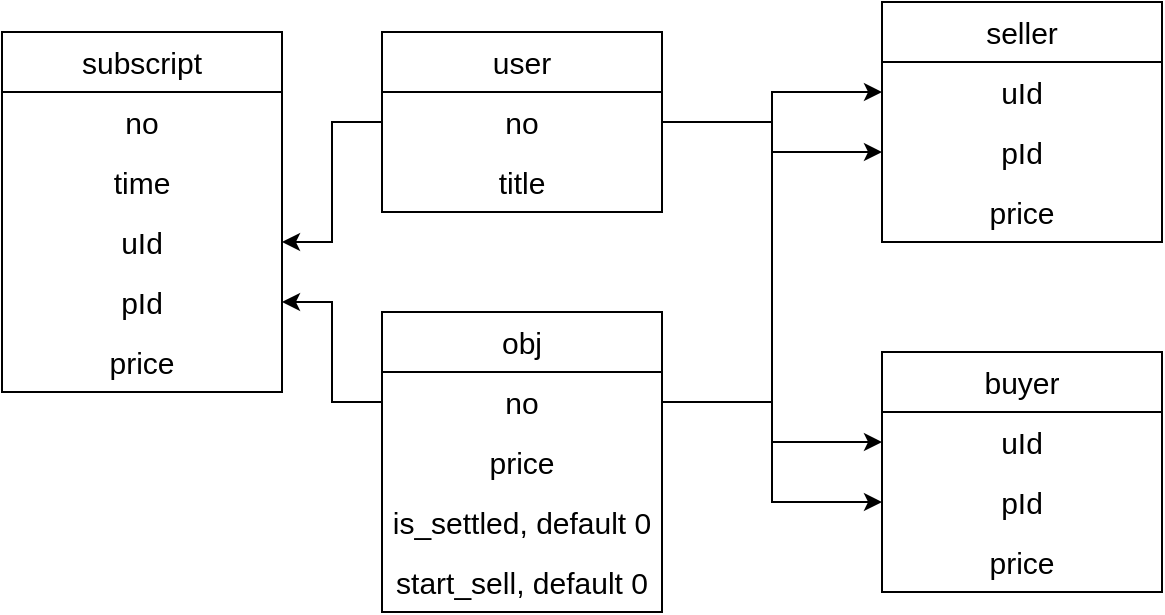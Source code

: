 <mxfile version="20.5.3" type="github">
  <diagram id="maNaMJlTrSF79xtzFfqu" name="第 1 页">
    <mxGraphModel dx="1038" dy="579" grid="1" gridSize="10" guides="1" tooltips="1" connect="1" arrows="1" fold="1" page="1" pageScale="1" pageWidth="827" pageHeight="1169" math="0" shadow="0">
      <root>
        <mxCell id="0" />
        <mxCell id="1" parent="0" />
        <mxCell id="JW94FMyJeER6QPcbI5wh-1" value="user" style="swimlane;fontStyle=0;childLayout=stackLayout;horizontal=1;startSize=30;horizontalStack=0;resizeParent=1;resizeParentMax=0;resizeLast=0;collapsible=1;marginBottom=0;whiteSpace=wrap;html=1;align=center;fontSize=15;" vertex="1" parent="1">
          <mxGeometry x="230" y="95" width="140" height="90" as="geometry" />
        </mxCell>
        <mxCell id="JW94FMyJeER6QPcbI5wh-2" value="no" style="text;strokeColor=none;fillColor=none;align=center;verticalAlign=middle;spacingLeft=4;spacingRight=4;overflow=hidden;points=[[0,0.5],[1,0.5]];portConstraint=eastwest;rotatable=0;whiteSpace=wrap;html=1;fontSize=15;" vertex="1" parent="JW94FMyJeER6QPcbI5wh-1">
          <mxGeometry y="30" width="140" height="30" as="geometry" />
        </mxCell>
        <mxCell id="JW94FMyJeER6QPcbI5wh-3" value="title" style="text;strokeColor=none;fillColor=none;align=center;verticalAlign=middle;spacingLeft=4;spacingRight=4;overflow=hidden;points=[[0,0.5],[1,0.5]];portConstraint=eastwest;rotatable=0;whiteSpace=wrap;html=1;fontSize=15;" vertex="1" parent="JW94FMyJeER6QPcbI5wh-1">
          <mxGeometry y="60" width="140" height="30" as="geometry" />
        </mxCell>
        <mxCell id="JW94FMyJeER6QPcbI5wh-5" value="buyer" style="swimlane;fontStyle=0;childLayout=stackLayout;horizontal=1;startSize=30;horizontalStack=0;resizeParent=1;resizeParentMax=0;resizeLast=0;collapsible=1;marginBottom=0;whiteSpace=wrap;html=1;align=center;fontSize=15;" vertex="1" parent="1">
          <mxGeometry x="480" y="255" width="140" height="120" as="geometry" />
        </mxCell>
        <mxCell id="JW94FMyJeER6QPcbI5wh-6" value="uId" style="text;strokeColor=none;fillColor=none;align=center;verticalAlign=middle;spacingLeft=4;spacingRight=4;overflow=hidden;points=[[0,0.5],[1,0.5]];portConstraint=eastwest;rotatable=0;whiteSpace=wrap;html=1;fontSize=15;" vertex="1" parent="JW94FMyJeER6QPcbI5wh-5">
          <mxGeometry y="30" width="140" height="30" as="geometry" />
        </mxCell>
        <mxCell id="JW94FMyJeER6QPcbI5wh-23" value="pId" style="text;strokeColor=none;fillColor=none;align=center;verticalAlign=middle;spacingLeft=4;spacingRight=4;overflow=hidden;points=[[0,0.5],[1,0.5]];portConstraint=eastwest;rotatable=0;whiteSpace=wrap;html=1;fontSize=15;" vertex="1" parent="JW94FMyJeER6QPcbI5wh-5">
          <mxGeometry y="60" width="140" height="30" as="geometry" />
        </mxCell>
        <mxCell id="JW94FMyJeER6QPcbI5wh-7" value="price" style="text;strokeColor=none;fillColor=none;align=center;verticalAlign=middle;spacingLeft=4;spacingRight=4;overflow=hidden;points=[[0,0.5],[1,0.5]];portConstraint=eastwest;rotatable=0;whiteSpace=wrap;html=1;fontSize=15;" vertex="1" parent="JW94FMyJeER6QPcbI5wh-5">
          <mxGeometry y="90" width="140" height="30" as="geometry" />
        </mxCell>
        <mxCell id="JW94FMyJeER6QPcbI5wh-8" value="seller" style="swimlane;fontStyle=0;childLayout=stackLayout;horizontal=1;startSize=30;horizontalStack=0;resizeParent=1;resizeParentMax=0;resizeLast=0;collapsible=1;marginBottom=0;whiteSpace=wrap;html=1;align=center;fontSize=15;" vertex="1" parent="1">
          <mxGeometry x="480" y="80" width="140" height="120" as="geometry" />
        </mxCell>
        <mxCell id="JW94FMyJeER6QPcbI5wh-9" value="uId" style="text;strokeColor=none;fillColor=none;align=center;verticalAlign=middle;spacingLeft=4;spacingRight=4;overflow=hidden;points=[[0,0.5],[1,0.5]];portConstraint=eastwest;rotatable=0;whiteSpace=wrap;html=1;fontSize=15;" vertex="1" parent="JW94FMyJeER6QPcbI5wh-8">
          <mxGeometry y="30" width="140" height="30" as="geometry" />
        </mxCell>
        <mxCell id="JW94FMyJeER6QPcbI5wh-22" value="pId" style="text;strokeColor=none;fillColor=none;align=center;verticalAlign=middle;spacingLeft=4;spacingRight=4;overflow=hidden;points=[[0,0.5],[1,0.5]];portConstraint=eastwest;rotatable=0;whiteSpace=wrap;html=1;fontSize=15;" vertex="1" parent="JW94FMyJeER6QPcbI5wh-8">
          <mxGeometry y="60" width="140" height="30" as="geometry" />
        </mxCell>
        <mxCell id="JW94FMyJeER6QPcbI5wh-10" value="price" style="text;strokeColor=none;fillColor=none;align=center;verticalAlign=middle;spacingLeft=4;spacingRight=4;overflow=hidden;points=[[0,0.5],[1,0.5]];portConstraint=eastwest;rotatable=0;whiteSpace=wrap;html=1;fontSize=15;" vertex="1" parent="JW94FMyJeER6QPcbI5wh-8">
          <mxGeometry y="90" width="140" height="30" as="geometry" />
        </mxCell>
        <mxCell id="JW94FMyJeER6QPcbI5wh-11" value="obj" style="swimlane;fontStyle=0;childLayout=stackLayout;horizontal=1;startSize=30;horizontalStack=0;resizeParent=1;resizeParentMax=0;resizeLast=0;collapsible=1;marginBottom=0;whiteSpace=wrap;html=1;align=center;fontSize=15;" vertex="1" parent="1">
          <mxGeometry x="230" y="235" width="140" height="150" as="geometry" />
        </mxCell>
        <mxCell id="JW94FMyJeER6QPcbI5wh-12" value="no" style="text;strokeColor=none;fillColor=none;align=center;verticalAlign=middle;spacingLeft=4;spacingRight=4;overflow=hidden;points=[[0,0.5],[1,0.5]];portConstraint=eastwest;rotatable=0;whiteSpace=wrap;html=1;fontSize=15;" vertex="1" parent="JW94FMyJeER6QPcbI5wh-11">
          <mxGeometry y="30" width="140" height="30" as="geometry" />
        </mxCell>
        <mxCell id="JW94FMyJeER6QPcbI5wh-13" value="price" style="text;strokeColor=none;fillColor=none;align=center;verticalAlign=middle;spacingLeft=4;spacingRight=4;overflow=hidden;points=[[0,0.5],[1,0.5]];portConstraint=eastwest;rotatable=0;whiteSpace=wrap;html=1;fontSize=15;" vertex="1" parent="JW94FMyJeER6QPcbI5wh-11">
          <mxGeometry y="60" width="140" height="30" as="geometry" />
        </mxCell>
        <mxCell id="JW94FMyJeER6QPcbI5wh-29" value="is_settled, default 0" style="text;strokeColor=none;fillColor=none;align=center;verticalAlign=middle;spacingLeft=4;spacingRight=4;overflow=hidden;points=[[0,0.5],[1,0.5]];portConstraint=eastwest;rotatable=0;whiteSpace=wrap;html=1;fontSize=15;" vertex="1" parent="JW94FMyJeER6QPcbI5wh-11">
          <mxGeometry y="90" width="140" height="30" as="geometry" />
        </mxCell>
        <mxCell id="JW94FMyJeER6QPcbI5wh-28" value="start_sell, default 0" style="text;strokeColor=none;fillColor=none;align=center;verticalAlign=middle;spacingLeft=4;spacingRight=4;overflow=hidden;points=[[0,0.5],[1,0.5]];portConstraint=eastwest;rotatable=0;whiteSpace=wrap;html=1;fontSize=15;" vertex="1" parent="JW94FMyJeER6QPcbI5wh-11">
          <mxGeometry y="120" width="140" height="30" as="geometry" />
        </mxCell>
        <mxCell id="JW94FMyJeER6QPcbI5wh-14" value="subscript" style="swimlane;fontStyle=0;childLayout=stackLayout;horizontal=1;startSize=30;horizontalStack=0;resizeParent=1;resizeParentMax=0;resizeLast=0;collapsible=1;marginBottom=0;whiteSpace=wrap;html=1;align=center;fontSize=15;" vertex="1" parent="1">
          <mxGeometry x="40" y="95" width="140" height="180" as="geometry" />
        </mxCell>
        <mxCell id="JW94FMyJeER6QPcbI5wh-15" value="no" style="text;strokeColor=none;fillColor=none;align=center;verticalAlign=middle;spacingLeft=4;spacingRight=4;overflow=hidden;points=[[0,0.5],[1,0.5]];portConstraint=eastwest;rotatable=0;whiteSpace=wrap;html=1;fontSize=15;" vertex="1" parent="JW94FMyJeER6QPcbI5wh-14">
          <mxGeometry y="30" width="140" height="30" as="geometry" />
        </mxCell>
        <mxCell id="JW94FMyJeER6QPcbI5wh-16" value="time" style="text;strokeColor=none;fillColor=none;align=center;verticalAlign=middle;spacingLeft=4;spacingRight=4;overflow=hidden;points=[[0,0.5],[1,0.5]];portConstraint=eastwest;rotatable=0;whiteSpace=wrap;html=1;fontSize=15;" vertex="1" parent="JW94FMyJeER6QPcbI5wh-14">
          <mxGeometry y="60" width="140" height="30" as="geometry" />
        </mxCell>
        <mxCell id="JW94FMyJeER6QPcbI5wh-26" value="uId" style="text;strokeColor=none;fillColor=none;align=center;verticalAlign=middle;spacingLeft=4;spacingRight=4;overflow=hidden;points=[[0,0.5],[1,0.5]];portConstraint=eastwest;rotatable=0;whiteSpace=wrap;html=1;fontSize=15;" vertex="1" parent="JW94FMyJeER6QPcbI5wh-14">
          <mxGeometry y="90" width="140" height="30" as="geometry" />
        </mxCell>
        <mxCell id="JW94FMyJeER6QPcbI5wh-25" value="pId" style="text;strokeColor=none;fillColor=none;align=center;verticalAlign=middle;spacingLeft=4;spacingRight=4;overflow=hidden;points=[[0,0.5],[1,0.5]];portConstraint=eastwest;rotatable=0;whiteSpace=wrap;html=1;fontSize=15;" vertex="1" parent="JW94FMyJeER6QPcbI5wh-14">
          <mxGeometry y="120" width="140" height="30" as="geometry" />
        </mxCell>
        <mxCell id="JW94FMyJeER6QPcbI5wh-24" value="price" style="text;strokeColor=none;fillColor=none;align=center;verticalAlign=middle;spacingLeft=4;spacingRight=4;overflow=hidden;points=[[0,0.5],[1,0.5]];portConstraint=eastwest;rotatable=0;whiteSpace=wrap;html=1;fontSize=15;" vertex="1" parent="JW94FMyJeER6QPcbI5wh-14">
          <mxGeometry y="150" width="140" height="30" as="geometry" />
        </mxCell>
        <mxCell id="JW94FMyJeER6QPcbI5wh-31" style="edgeStyle=orthogonalEdgeStyle;rounded=0;orthogonalLoop=1;jettySize=auto;html=1;exitX=1;exitY=0.5;exitDx=0;exitDy=0;entryX=0;entryY=0.5;entryDx=0;entryDy=0;fontSize=15;" edge="1" parent="1" source="JW94FMyJeER6QPcbI5wh-2" target="JW94FMyJeER6QPcbI5wh-6">
          <mxGeometry relative="1" as="geometry" />
        </mxCell>
        <mxCell id="JW94FMyJeER6QPcbI5wh-34" style="edgeStyle=orthogonalEdgeStyle;rounded=0;orthogonalLoop=1;jettySize=auto;html=1;exitX=1;exitY=0.5;exitDx=0;exitDy=0;entryX=0;entryY=0.5;entryDx=0;entryDy=0;fontSize=15;" edge="1" parent="1" source="JW94FMyJeER6QPcbI5wh-12" target="JW94FMyJeER6QPcbI5wh-22">
          <mxGeometry relative="1" as="geometry" />
        </mxCell>
        <mxCell id="JW94FMyJeER6QPcbI5wh-36" style="edgeStyle=orthogonalEdgeStyle;rounded=0;orthogonalLoop=1;jettySize=auto;html=1;exitX=1;exitY=0.5;exitDx=0;exitDy=0;entryX=0;entryY=0.5;entryDx=0;entryDy=0;fontSize=15;" edge="1" parent="1" source="JW94FMyJeER6QPcbI5wh-12" target="JW94FMyJeER6QPcbI5wh-23">
          <mxGeometry relative="1" as="geometry" />
        </mxCell>
        <mxCell id="JW94FMyJeER6QPcbI5wh-37" style="edgeStyle=orthogonalEdgeStyle;rounded=0;orthogonalLoop=1;jettySize=auto;html=1;exitX=1;exitY=0.5;exitDx=0;exitDy=0;entryX=0;entryY=0.5;entryDx=0;entryDy=0;fontSize=15;" edge="1" parent="1" source="JW94FMyJeER6QPcbI5wh-2" target="JW94FMyJeER6QPcbI5wh-9">
          <mxGeometry relative="1" as="geometry" />
        </mxCell>
        <mxCell id="JW94FMyJeER6QPcbI5wh-38" style="edgeStyle=orthogonalEdgeStyle;rounded=0;orthogonalLoop=1;jettySize=auto;html=1;exitX=0;exitY=0.5;exitDx=0;exitDy=0;entryX=1;entryY=0.5;entryDx=0;entryDy=0;fontSize=15;" edge="1" parent="1" source="JW94FMyJeER6QPcbI5wh-2" target="JW94FMyJeER6QPcbI5wh-26">
          <mxGeometry relative="1" as="geometry" />
        </mxCell>
        <mxCell id="JW94FMyJeER6QPcbI5wh-39" style="edgeStyle=orthogonalEdgeStyle;rounded=0;orthogonalLoop=1;jettySize=auto;html=1;exitX=0;exitY=0.5;exitDx=0;exitDy=0;entryX=1;entryY=0.5;entryDx=0;entryDy=0;fontSize=15;" edge="1" parent="1" source="JW94FMyJeER6QPcbI5wh-12" target="JW94FMyJeER6QPcbI5wh-25">
          <mxGeometry relative="1" as="geometry" />
        </mxCell>
      </root>
    </mxGraphModel>
  </diagram>
</mxfile>
